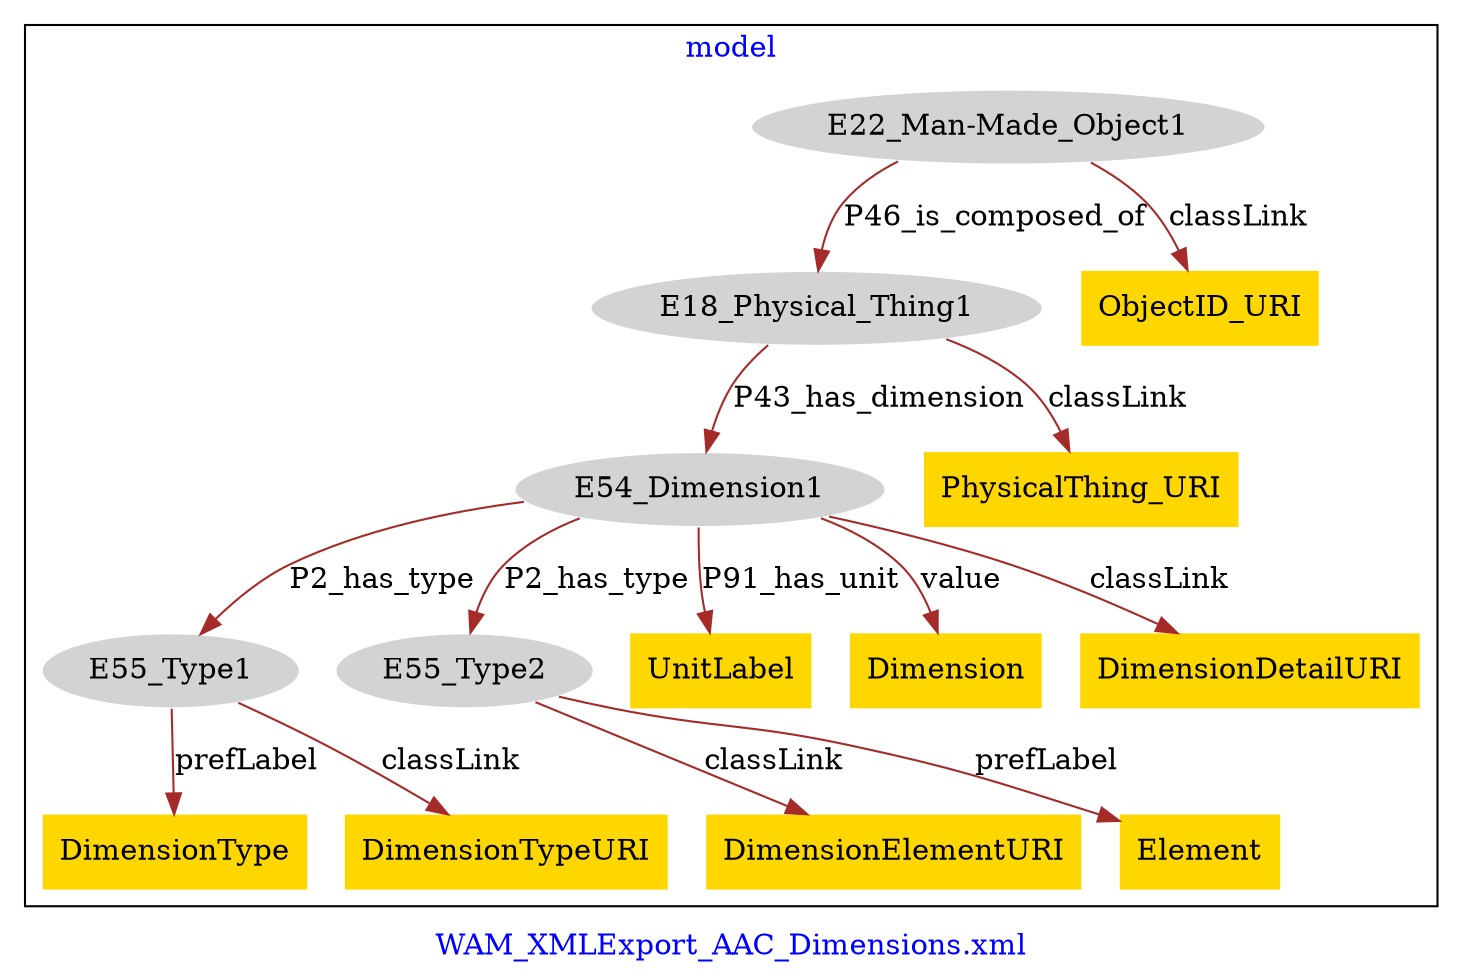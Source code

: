 digraph n0 {
fontcolor="blue"
remincross="true"
label="WAM_XMLExport_AAC_Dimensions.xml"
subgraph cluster {
label="model"
n2[style="filled",color="white",fillcolor="lightgray",label="E18_Physical_Thing1"];
n3[style="filled",color="white",fillcolor="lightgray",label="E54_Dimension1"];
n4[style="filled",color="white",fillcolor="lightgray",label="E22_Man-Made_Object1"];
n5[style="filled",color="white",fillcolor="lightgray",label="E55_Type1"];
n6[style="filled",color="white",fillcolor="lightgray",label="E55_Type2"];
n7[shape="plaintext",style="filled",fillcolor="gold",label="UnitLabel"];
n8[shape="plaintext",style="filled",fillcolor="gold",label="Dimension"];
n9[shape="plaintext",style="filled",fillcolor="gold",label="DimensionElementURI"];
n10[shape="plaintext",style="filled",fillcolor="gold",label="Element"];
n11[shape="plaintext",style="filled",fillcolor="gold",label="DimensionType"];
n12[shape="plaintext",style="filled",fillcolor="gold",label="DimensionTypeURI"];
n13[shape="plaintext",style="filled",fillcolor="gold",label="PhysicalThing_URI"];
n14[shape="plaintext",style="filled",fillcolor="gold",label="ObjectID_URI"];
n15[shape="plaintext",style="filled",fillcolor="gold",label="DimensionDetailURI"];
}
n2 -> n3[color="brown",fontcolor="black",label="P43_has_dimension"]
n4 -> n2[color="brown",fontcolor="black",label="P46_is_composed_of"]
n3 -> n5[color="brown",fontcolor="black",label="P2_has_type"]
n3 -> n6[color="brown",fontcolor="black",label="P2_has_type"]
n3 -> n7[color="brown",fontcolor="black",label="P91_has_unit"]
n3 -> n8[color="brown",fontcolor="black",label="value"]
n6 -> n9[color="brown",fontcolor="black",label="classLink"]
n6 -> n10[color="brown",fontcolor="black",label="prefLabel"]
n5 -> n11[color="brown",fontcolor="black",label="prefLabel"]
n5 -> n12[color="brown",fontcolor="black",label="classLink"]
n2 -> n13[color="brown",fontcolor="black",label="classLink"]
n4 -> n14[color="brown",fontcolor="black",label="classLink"]
n3 -> n15[color="brown",fontcolor="black",label="classLink"]
}
